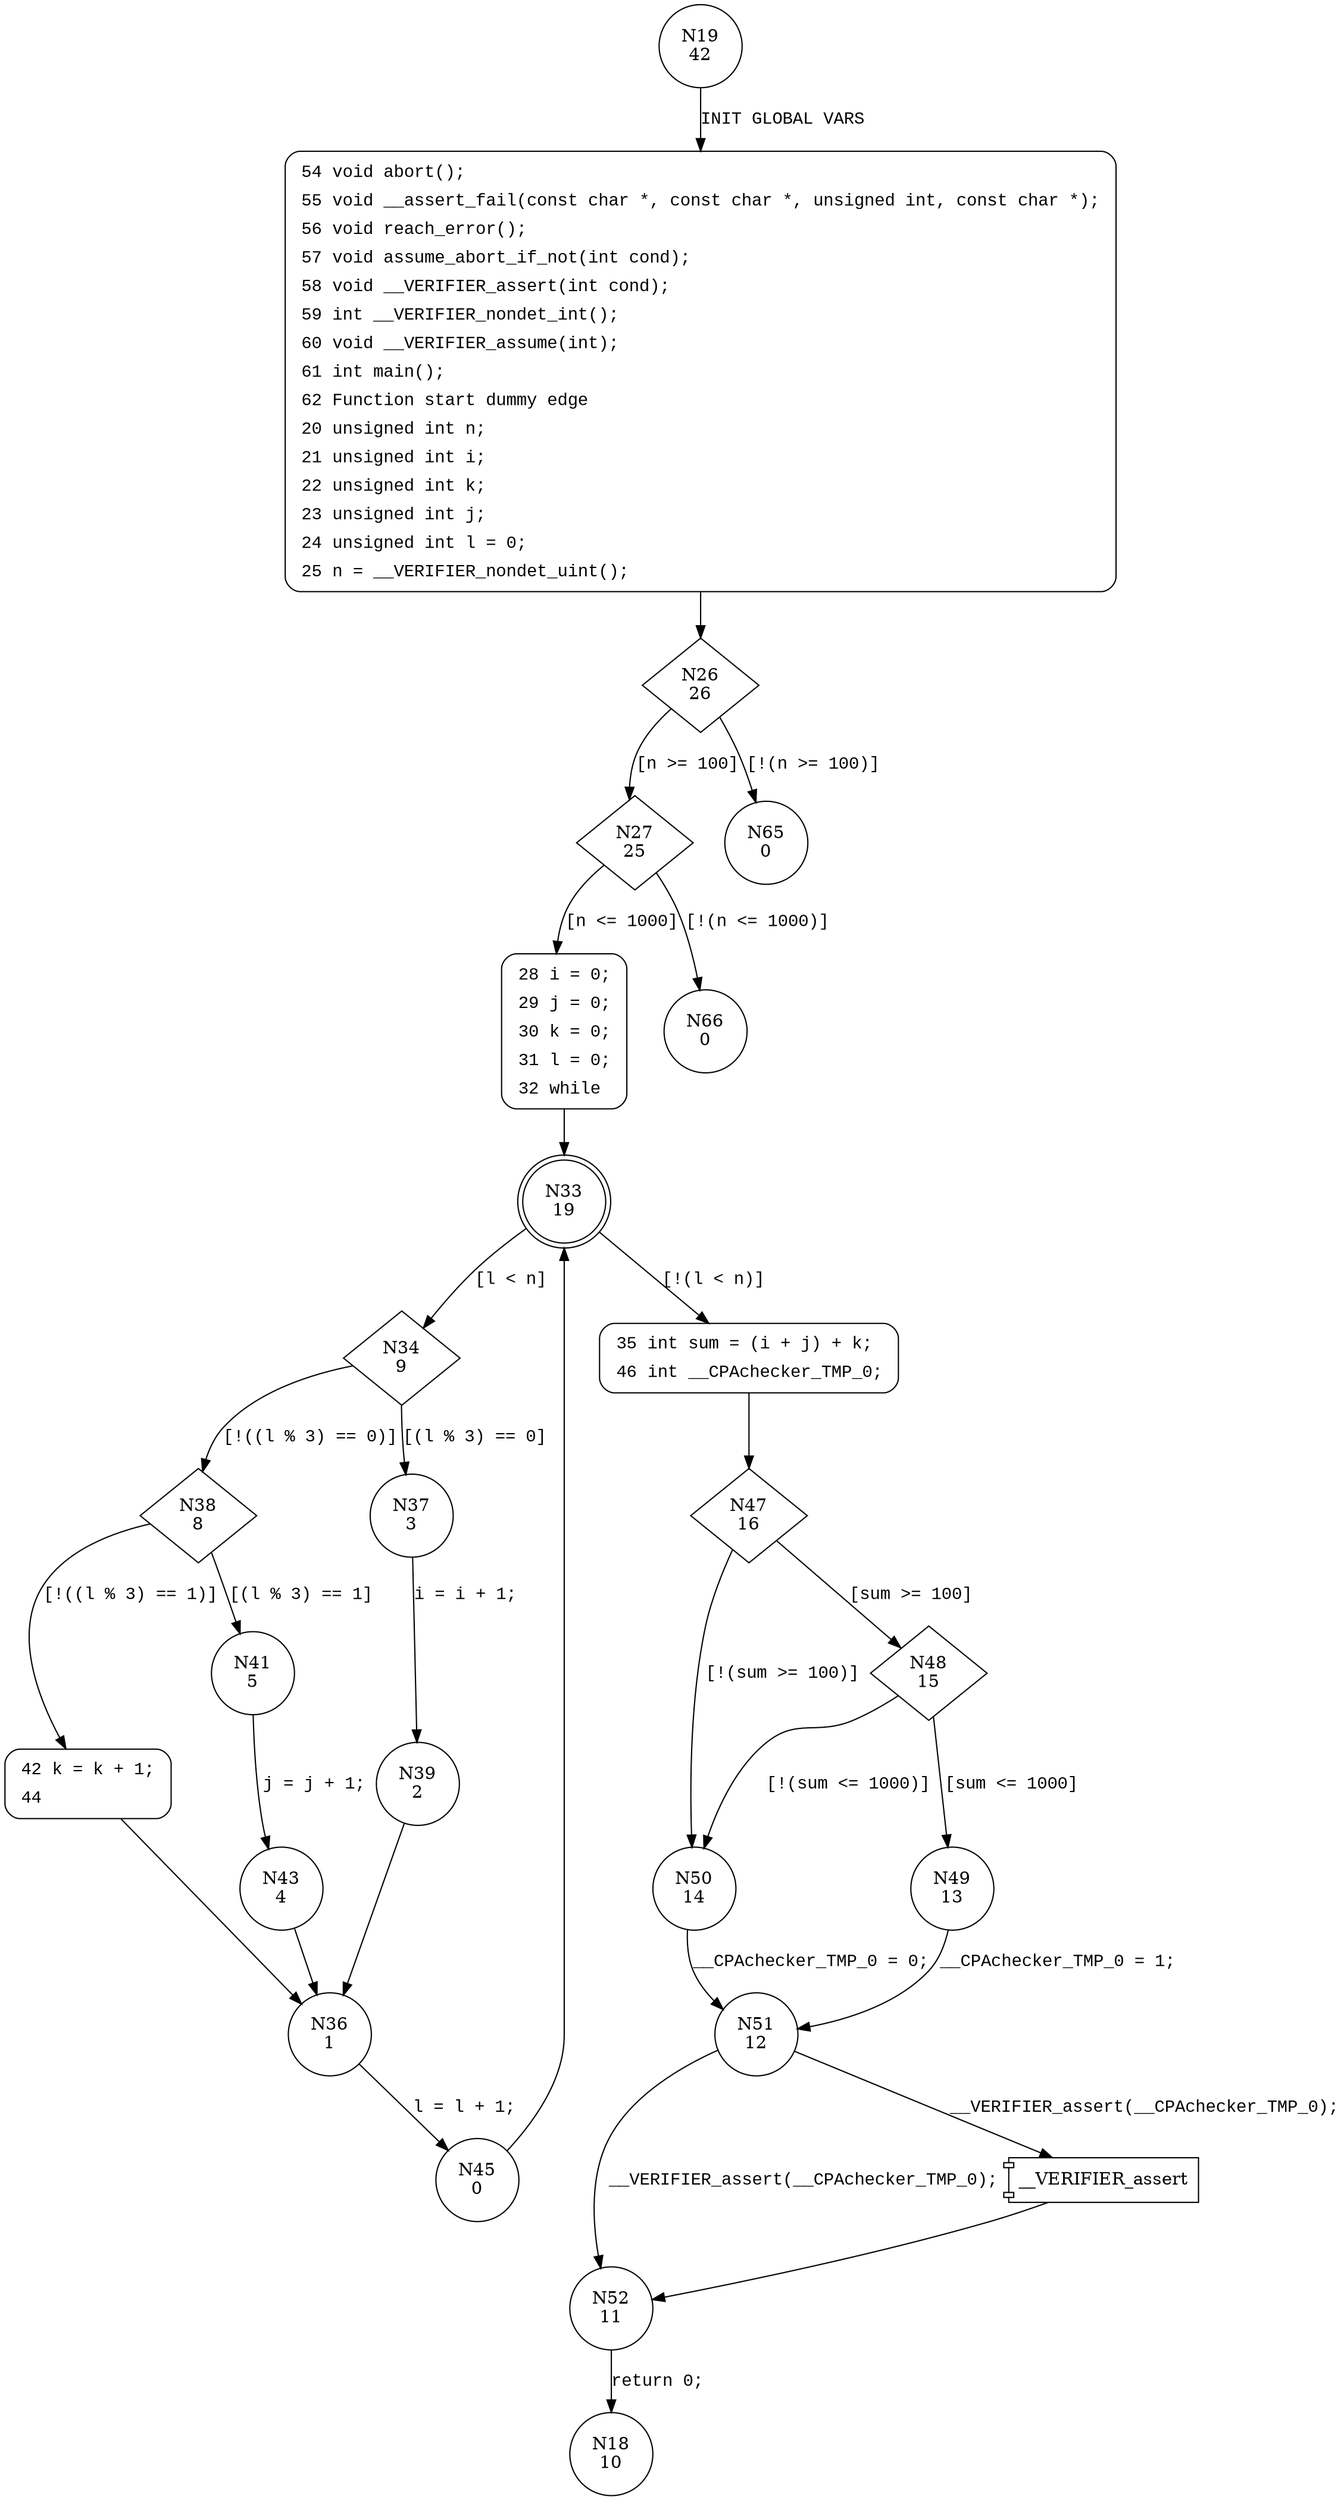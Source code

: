 digraph main {
19 [shape="circle" label="N19\n42"]
54 [shape="circle" label="N54\n41"]
26 [shape="diamond" label="N26\n26"]
27 [shape="diamond" label="N27\n25"]
65 [shape="circle" label="N65\n0"]
28 [shape="circle" label="N28\n24"]
66 [shape="circle" label="N66\n0"]
33 [shape="doublecircle" label="N33\n19"]
34 [shape="diamond" label="N34\n9"]
35 [shape="circle" label="N35\n18"]
47 [shape="diamond" label="N47\n16"]
48 [shape="diamond" label="N48\n15"]
50 [shape="circle" label="N50\n14"]
51 [shape="circle" label="N51\n12"]
52 [shape="circle" label="N52\n11"]
18 [shape="circle" label="N18\n10"]
49 [shape="circle" label="N49\n13"]
37 [shape="circle" label="N37\n3"]
38 [shape="diamond" label="N38\n8"]
41 [shape="circle" label="N41\n5"]
42 [shape="circle" label="N42\n7"]
36 [shape="circle" label="N36\n1"]
45 [shape="circle" label="N45\n0"]
43 [shape="circle" label="N43\n4"]
39 [shape="circle" label="N39\n2"]
54 [style="filled,bold" penwidth="1" fillcolor="white" fontname="Courier New" shape="Mrecord" label=<<table border="0" cellborder="0" cellpadding="3" bgcolor="white"><tr><td align="right">54</td><td align="left">void abort();</td></tr><tr><td align="right">55</td><td align="left">void __assert_fail(const char *, const char *, unsigned int, const char *);</td></tr><tr><td align="right">56</td><td align="left">void reach_error();</td></tr><tr><td align="right">57</td><td align="left">void assume_abort_if_not(int cond);</td></tr><tr><td align="right">58</td><td align="left">void __VERIFIER_assert(int cond);</td></tr><tr><td align="right">59</td><td align="left">int __VERIFIER_nondet_int();</td></tr><tr><td align="right">60</td><td align="left">void __VERIFIER_assume(int);</td></tr><tr><td align="right">61</td><td align="left">int main();</td></tr><tr><td align="right">62</td><td align="left">Function start dummy edge</td></tr><tr><td align="right">20</td><td align="left">unsigned int n;</td></tr><tr><td align="right">21</td><td align="left">unsigned int i;</td></tr><tr><td align="right">22</td><td align="left">unsigned int k;</td></tr><tr><td align="right">23</td><td align="left">unsigned int j;</td></tr><tr><td align="right">24</td><td align="left">unsigned int l = 0;</td></tr><tr><td align="right">25</td><td align="left">n = __VERIFIER_nondet_uint();</td></tr></table>>]
54 -> 26[label=""]
28 [style="filled,bold" penwidth="1" fillcolor="white" fontname="Courier New" shape="Mrecord" label=<<table border="0" cellborder="0" cellpadding="3" bgcolor="white"><tr><td align="right">28</td><td align="left">i = 0;</td></tr><tr><td align="right">29</td><td align="left">j = 0;</td></tr><tr><td align="right">30</td><td align="left">k = 0;</td></tr><tr><td align="right">31</td><td align="left">l = 0;</td></tr><tr><td align="right">32</td><td align="left">while</td></tr></table>>]
28 -> 33[label=""]
35 [style="filled,bold" penwidth="1" fillcolor="white" fontname="Courier New" shape="Mrecord" label=<<table border="0" cellborder="0" cellpadding="3" bgcolor="white"><tr><td align="right">35</td><td align="left">int sum = (i + j) + k;</td></tr><tr><td align="right">46</td><td align="left">int __CPAchecker_TMP_0;</td></tr></table>>]
35 -> 47[label=""]
42 [style="filled,bold" penwidth="1" fillcolor="white" fontname="Courier New" shape="Mrecord" label=<<table border="0" cellborder="0" cellpadding="3" bgcolor="white"><tr><td align="right">42</td><td align="left">k = k + 1;</td></tr><tr><td align="right">44</td><td align="left"></td></tr></table>>]
42 -> 36[label=""]
19 -> 54 [label="INIT GLOBAL VARS" fontname="Courier New"]
26 -> 27 [label="[n >= 100]" fontname="Courier New"]
26 -> 65 [label="[!(n >= 100)]" fontname="Courier New"]
27 -> 28 [label="[n <= 1000]" fontname="Courier New"]
27 -> 66 [label="[!(n <= 1000)]" fontname="Courier New"]
33 -> 34 [label="[l < n]" fontname="Courier New"]
33 -> 35 [label="[!(l < n)]" fontname="Courier New"]
47 -> 48 [label="[sum >= 100]" fontname="Courier New"]
47 -> 50 [label="[!(sum >= 100)]" fontname="Courier New"]
50 -> 51 [label="__CPAchecker_TMP_0 = 0;" fontname="Courier New"]
100001 [shape="component" label="__VERIFIER_assert"]
51 -> 100001 [label="__VERIFIER_assert(__CPAchecker_TMP_0);" fontname="Courier New"]
100001 -> 52 [label="" fontname="Courier New"]
51 -> 52 [label="__VERIFIER_assert(__CPAchecker_TMP_0);" fontname="Courier New"]
52 -> 18 [label="return 0;" fontname="Courier New"]
48 -> 49 [label="[sum <= 1000]" fontname="Courier New"]
48 -> 50 [label="[!(sum <= 1000)]" fontname="Courier New"]
34 -> 37 [label="[(l % 3) == 0]" fontname="Courier New"]
34 -> 38 [label="[!((l % 3) == 0)]" fontname="Courier New"]
38 -> 41 [label="[(l % 3) == 1]" fontname="Courier New"]
38 -> 42 [label="[!((l % 3) == 1)]" fontname="Courier New"]
36 -> 45 [label="l = l + 1;" fontname="Courier New"]
41 -> 43 [label="j = j + 1;" fontname="Courier New"]
37 -> 39 [label="i = i + 1;" fontname="Courier New"]
49 -> 51 [label="__CPAchecker_TMP_0 = 1;" fontname="Courier New"]
45 -> 33 [label="" fontname="Courier New"]
43 -> 36 [label="" fontname="Courier New"]
39 -> 36 [label="" fontname="Courier New"]
}